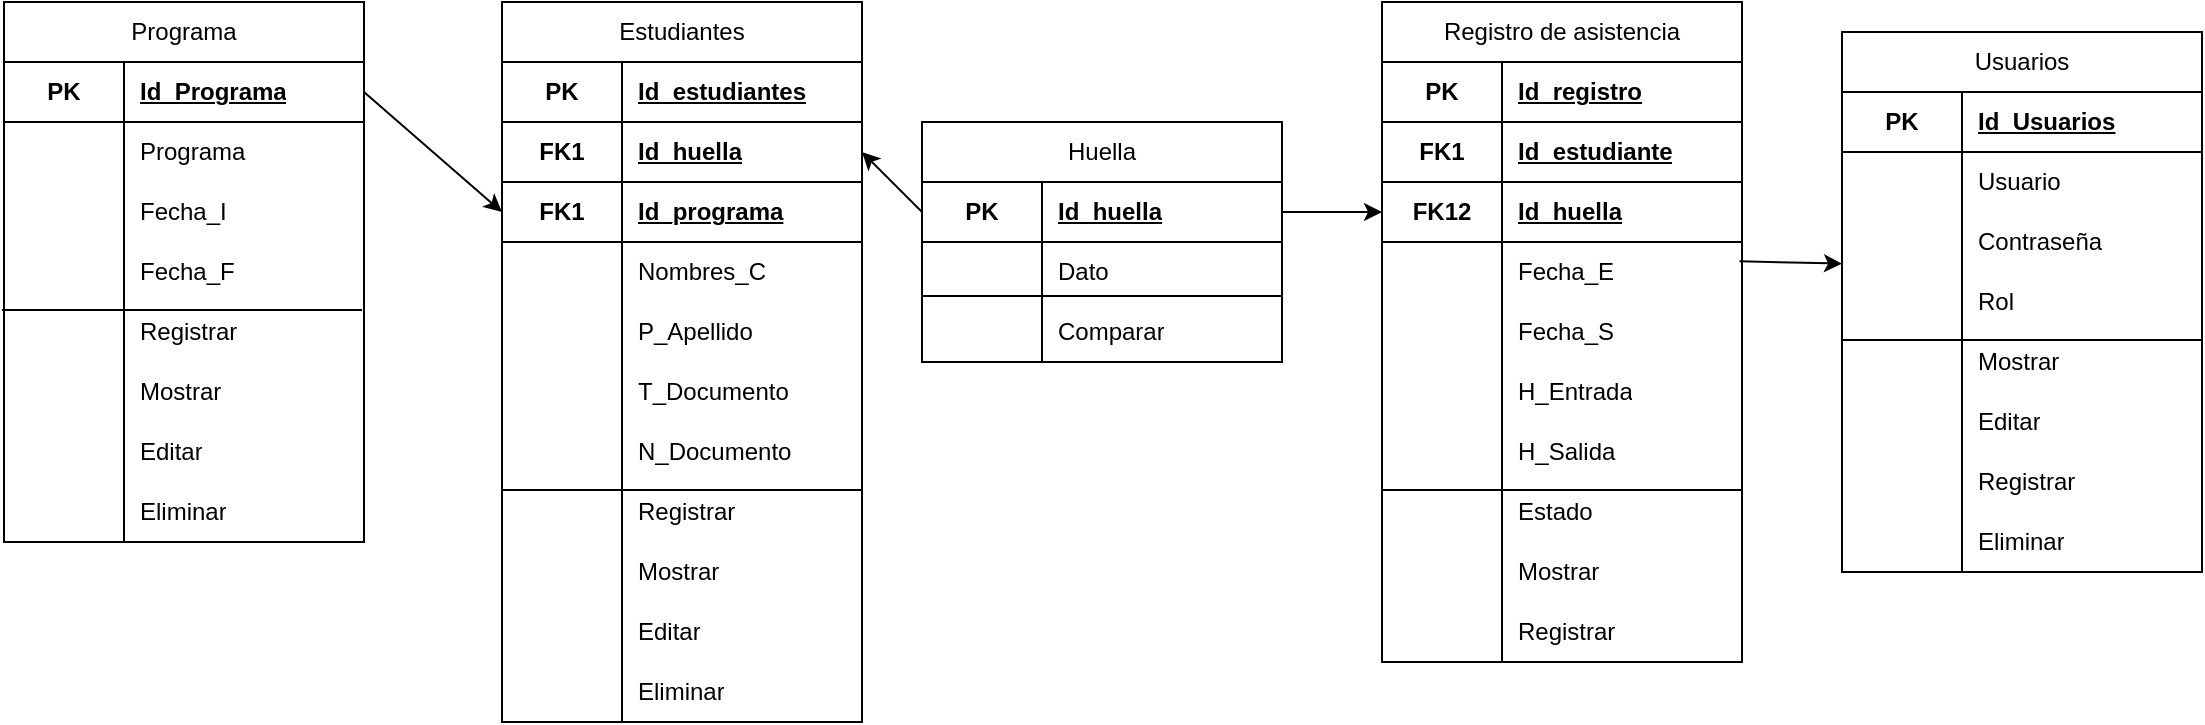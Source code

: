<mxfile version="24.8.4" pages="2">
  <diagram name="Página-1" id="N-IiEtYV-n2JW1KhWnSg">
    <mxGraphModel dx="1908" dy="493" grid="1" gridSize="10" guides="1" tooltips="1" connect="1" arrows="1" fold="1" page="1" pageScale="1" pageWidth="827" pageHeight="1169" math="0" shadow="0">
      <root>
        <mxCell id="0" />
        <mxCell id="1" parent="0" />
        <mxCell id="MlTrHoWrDlrNRVHOBe1T-79" value="&lt;div&gt;&lt;span style=&quot;font-weight: 400;&quot;&gt;Usuarios&lt;/span&gt;&lt;/div&gt;" style="shape=table;startSize=30;container=1;collapsible=1;childLayout=tableLayout;fixedRows=1;rowLines=0;fontStyle=1;align=center;resizeLast=1;html=1;whiteSpace=wrap;" parent="1" vertex="1">
          <mxGeometry x="620" y="205" width="180" height="270" as="geometry" />
        </mxCell>
        <mxCell id="MlTrHoWrDlrNRVHOBe1T-80" value="" style="shape=tableRow;horizontal=0;startSize=0;swimlaneHead=0;swimlaneBody=0;fillColor=none;collapsible=0;dropTarget=0;points=[[0,0.5],[1,0.5]];portConstraint=eastwest;top=0;left=0;right=0;bottom=1;html=1;" parent="MlTrHoWrDlrNRVHOBe1T-79" vertex="1">
          <mxGeometry y="30" width="180" height="30" as="geometry" />
        </mxCell>
        <mxCell id="MlTrHoWrDlrNRVHOBe1T-81" value="PK" style="shape=partialRectangle;connectable=0;fillColor=none;top=0;left=0;bottom=0;right=0;fontStyle=1;overflow=hidden;html=1;whiteSpace=wrap;" parent="MlTrHoWrDlrNRVHOBe1T-80" vertex="1">
          <mxGeometry width="60" height="30" as="geometry">
            <mxRectangle width="60" height="30" as="alternateBounds" />
          </mxGeometry>
        </mxCell>
        <mxCell id="MlTrHoWrDlrNRVHOBe1T-82" value="Id_Usuarios" style="shape=partialRectangle;connectable=0;fillColor=none;top=0;left=0;bottom=0;right=0;align=left;spacingLeft=6;fontStyle=5;overflow=hidden;html=1;whiteSpace=wrap;" parent="MlTrHoWrDlrNRVHOBe1T-80" vertex="1">
          <mxGeometry x="60" width="120" height="30" as="geometry">
            <mxRectangle width="120" height="30" as="alternateBounds" />
          </mxGeometry>
        </mxCell>
        <mxCell id="MlTrHoWrDlrNRVHOBe1T-83" value="" style="shape=tableRow;horizontal=0;startSize=0;swimlaneHead=0;swimlaneBody=0;fillColor=none;collapsible=0;dropTarget=0;points=[[0,0.5],[1,0.5]];portConstraint=eastwest;top=0;left=0;right=0;bottom=0;html=1;" parent="MlTrHoWrDlrNRVHOBe1T-79" vertex="1">
          <mxGeometry y="60" width="180" height="30" as="geometry" />
        </mxCell>
        <mxCell id="MlTrHoWrDlrNRVHOBe1T-84" value="" style="shape=partialRectangle;connectable=0;fillColor=none;top=0;left=0;bottom=0;right=0;editable=1;overflow=hidden;html=1;whiteSpace=wrap;" parent="MlTrHoWrDlrNRVHOBe1T-83" vertex="1">
          <mxGeometry width="60" height="30" as="geometry">
            <mxRectangle width="60" height="30" as="alternateBounds" />
          </mxGeometry>
        </mxCell>
        <mxCell id="MlTrHoWrDlrNRVHOBe1T-85" value="Usuario" style="shape=partialRectangle;connectable=0;fillColor=none;top=0;left=0;bottom=0;right=0;align=left;spacingLeft=6;overflow=hidden;html=1;whiteSpace=wrap;" parent="MlTrHoWrDlrNRVHOBe1T-83" vertex="1">
          <mxGeometry x="60" width="120" height="30" as="geometry">
            <mxRectangle width="120" height="30" as="alternateBounds" />
          </mxGeometry>
        </mxCell>
        <mxCell id="MlTrHoWrDlrNRVHOBe1T-86" value="" style="shape=tableRow;horizontal=0;startSize=0;swimlaneHead=0;swimlaneBody=0;fillColor=none;collapsible=0;dropTarget=0;points=[[0,0.5],[1,0.5]];portConstraint=eastwest;top=0;left=0;right=0;bottom=0;html=1;" parent="MlTrHoWrDlrNRVHOBe1T-79" vertex="1">
          <mxGeometry y="90" width="180" height="30" as="geometry" />
        </mxCell>
        <mxCell id="MlTrHoWrDlrNRVHOBe1T-87" value="" style="shape=partialRectangle;connectable=0;fillColor=none;top=0;left=0;bottom=0;right=0;editable=1;overflow=hidden;html=1;whiteSpace=wrap;" parent="MlTrHoWrDlrNRVHOBe1T-86" vertex="1">
          <mxGeometry width="60" height="30" as="geometry">
            <mxRectangle width="60" height="30" as="alternateBounds" />
          </mxGeometry>
        </mxCell>
        <mxCell id="MlTrHoWrDlrNRVHOBe1T-88" value="Contraseña" style="shape=partialRectangle;connectable=0;fillColor=none;top=0;left=0;bottom=0;right=0;align=left;spacingLeft=6;overflow=hidden;html=1;whiteSpace=wrap;" parent="MlTrHoWrDlrNRVHOBe1T-86" vertex="1">
          <mxGeometry x="60" width="120" height="30" as="geometry">
            <mxRectangle width="120" height="30" as="alternateBounds" />
          </mxGeometry>
        </mxCell>
        <mxCell id="MlTrHoWrDlrNRVHOBe1T-89" value="" style="shape=tableRow;horizontal=0;startSize=0;swimlaneHead=0;swimlaneBody=0;fillColor=none;collapsible=0;dropTarget=0;points=[[0,0.5],[1,0.5]];portConstraint=eastwest;top=0;left=0;right=0;bottom=0;html=1;" parent="MlTrHoWrDlrNRVHOBe1T-79" vertex="1">
          <mxGeometry y="120" width="180" height="30" as="geometry" />
        </mxCell>
        <mxCell id="MlTrHoWrDlrNRVHOBe1T-90" value="" style="shape=partialRectangle;connectable=0;fillColor=none;top=0;left=0;bottom=0;right=0;editable=1;overflow=hidden;html=1;whiteSpace=wrap;" parent="MlTrHoWrDlrNRVHOBe1T-89" vertex="1">
          <mxGeometry width="60" height="30" as="geometry">
            <mxRectangle width="60" height="30" as="alternateBounds" />
          </mxGeometry>
        </mxCell>
        <mxCell id="MlTrHoWrDlrNRVHOBe1T-91" value="Rol" style="shape=partialRectangle;connectable=0;fillColor=none;top=0;left=0;bottom=0;right=0;align=left;spacingLeft=6;overflow=hidden;html=1;whiteSpace=wrap;" parent="MlTrHoWrDlrNRVHOBe1T-89" vertex="1">
          <mxGeometry x="60" width="120" height="30" as="geometry">
            <mxRectangle width="120" height="30" as="alternateBounds" />
          </mxGeometry>
        </mxCell>
        <mxCell id="MlTrHoWrDlrNRVHOBe1T-113" value="" style="shape=tableRow;horizontal=0;startSize=0;swimlaneHead=0;swimlaneBody=0;fillColor=none;collapsible=0;dropTarget=0;points=[[0,0.5],[1,0.5]];portConstraint=eastwest;top=0;left=0;right=0;bottom=0;html=1;" parent="MlTrHoWrDlrNRVHOBe1T-79" vertex="1">
          <mxGeometry y="150" width="180" height="30" as="geometry" />
        </mxCell>
        <mxCell id="MlTrHoWrDlrNRVHOBe1T-114" value="" style="shape=partialRectangle;connectable=0;fillColor=none;top=0;left=0;bottom=0;right=0;editable=1;overflow=hidden;html=1;whiteSpace=wrap;" parent="MlTrHoWrDlrNRVHOBe1T-113" vertex="1">
          <mxGeometry width="60" height="30" as="geometry">
            <mxRectangle width="60" height="30" as="alternateBounds" />
          </mxGeometry>
        </mxCell>
        <mxCell id="MlTrHoWrDlrNRVHOBe1T-115" value="Mostrar" style="shape=partialRectangle;connectable=0;fillColor=none;top=0;left=0;bottom=0;right=0;align=left;spacingLeft=6;overflow=hidden;html=1;whiteSpace=wrap;" parent="MlTrHoWrDlrNRVHOBe1T-113" vertex="1">
          <mxGeometry x="60" width="120" height="30" as="geometry">
            <mxRectangle width="120" height="30" as="alternateBounds" />
          </mxGeometry>
        </mxCell>
        <mxCell id="MlTrHoWrDlrNRVHOBe1T-146" value="" style="shape=tableRow;horizontal=0;startSize=0;swimlaneHead=0;swimlaneBody=0;fillColor=none;collapsible=0;dropTarget=0;points=[[0,0.5],[1,0.5]];portConstraint=eastwest;top=0;left=0;right=0;bottom=0;html=1;" parent="MlTrHoWrDlrNRVHOBe1T-79" vertex="1">
          <mxGeometry y="180" width="180" height="30" as="geometry" />
        </mxCell>
        <mxCell id="MlTrHoWrDlrNRVHOBe1T-147" value="" style="shape=partialRectangle;connectable=0;fillColor=none;top=0;left=0;bottom=0;right=0;editable=1;overflow=hidden;html=1;whiteSpace=wrap;" parent="MlTrHoWrDlrNRVHOBe1T-146" vertex="1">
          <mxGeometry width="60" height="30" as="geometry">
            <mxRectangle width="60" height="30" as="alternateBounds" />
          </mxGeometry>
        </mxCell>
        <mxCell id="MlTrHoWrDlrNRVHOBe1T-148" value="Editar" style="shape=partialRectangle;connectable=0;fillColor=none;top=0;left=0;bottom=0;right=0;align=left;spacingLeft=6;overflow=hidden;html=1;whiteSpace=wrap;" parent="MlTrHoWrDlrNRVHOBe1T-146" vertex="1">
          <mxGeometry x="60" width="120" height="30" as="geometry">
            <mxRectangle width="120" height="30" as="alternateBounds" />
          </mxGeometry>
        </mxCell>
        <mxCell id="MlTrHoWrDlrNRVHOBe1T-116" value="" style="shape=tableRow;horizontal=0;startSize=0;swimlaneHead=0;swimlaneBody=0;fillColor=none;collapsible=0;dropTarget=0;points=[[0,0.5],[1,0.5]];portConstraint=eastwest;top=0;left=0;right=0;bottom=0;html=1;" parent="MlTrHoWrDlrNRVHOBe1T-79" vertex="1">
          <mxGeometry y="210" width="180" height="30" as="geometry" />
        </mxCell>
        <mxCell id="MlTrHoWrDlrNRVHOBe1T-117" value="" style="shape=partialRectangle;connectable=0;fillColor=none;top=0;left=0;bottom=0;right=0;editable=1;overflow=hidden;html=1;whiteSpace=wrap;" parent="MlTrHoWrDlrNRVHOBe1T-116" vertex="1">
          <mxGeometry width="60" height="30" as="geometry">
            <mxRectangle width="60" height="30" as="alternateBounds" />
          </mxGeometry>
        </mxCell>
        <mxCell id="MlTrHoWrDlrNRVHOBe1T-118" value="Registrar" style="shape=partialRectangle;connectable=0;fillColor=none;top=0;left=0;bottom=0;right=0;align=left;spacingLeft=6;overflow=hidden;html=1;whiteSpace=wrap;" parent="MlTrHoWrDlrNRVHOBe1T-116" vertex="1">
          <mxGeometry x="60" width="120" height="30" as="geometry">
            <mxRectangle width="120" height="30" as="alternateBounds" />
          </mxGeometry>
        </mxCell>
        <mxCell id="MlTrHoWrDlrNRVHOBe1T-119" value="" style="shape=tableRow;horizontal=0;startSize=0;swimlaneHead=0;swimlaneBody=0;fillColor=none;collapsible=0;dropTarget=0;points=[[0,0.5],[1,0.5]];portConstraint=eastwest;top=0;left=0;right=0;bottom=0;html=1;" parent="MlTrHoWrDlrNRVHOBe1T-79" vertex="1">
          <mxGeometry y="240" width="180" height="30" as="geometry" />
        </mxCell>
        <mxCell id="MlTrHoWrDlrNRVHOBe1T-120" value="" style="shape=partialRectangle;connectable=0;fillColor=none;top=0;left=0;bottom=0;right=0;editable=1;overflow=hidden;html=1;whiteSpace=wrap;" parent="MlTrHoWrDlrNRVHOBe1T-119" vertex="1">
          <mxGeometry width="60" height="30" as="geometry">
            <mxRectangle width="60" height="30" as="alternateBounds" />
          </mxGeometry>
        </mxCell>
        <mxCell id="MlTrHoWrDlrNRVHOBe1T-121" value="Eliminar" style="shape=partialRectangle;connectable=0;fillColor=none;top=0;left=0;bottom=0;right=0;align=left;spacingLeft=6;overflow=hidden;html=1;whiteSpace=wrap;" parent="MlTrHoWrDlrNRVHOBe1T-119" vertex="1">
          <mxGeometry x="60" width="120" height="30" as="geometry">
            <mxRectangle width="120" height="30" as="alternateBounds" />
          </mxGeometry>
        </mxCell>
        <mxCell id="MlTrHoWrDlrNRVHOBe1T-122" value="" style="line;strokeWidth=1;fillColor=none;align=left;verticalAlign=middle;spacingTop=-1;spacingLeft=3;spacingRight=3;rotatable=0;labelPosition=right;points=[];portConstraint=eastwest;strokeColor=inherit;" parent="1" vertex="1">
          <mxGeometry x="620" y="355" width="180" height="8" as="geometry" />
        </mxCell>
        <mxCell id="jRFx11IN6RfXpGPM8WfA-1" value="&lt;div&gt;&lt;span style=&quot;font-weight: 400;&quot;&gt;Registro de asistencia&lt;/span&gt;&lt;/div&gt;" style="shape=table;startSize=30;container=1;collapsible=1;childLayout=tableLayout;fixedRows=1;rowLines=0;fontStyle=1;align=center;resizeLast=1;html=1;whiteSpace=wrap;" vertex="1" parent="1">
          <mxGeometry x="390" y="190" width="180" height="330" as="geometry" />
        </mxCell>
        <mxCell id="jRFx11IN6RfXpGPM8WfA-48" value="" style="shape=tableRow;horizontal=0;startSize=0;swimlaneHead=0;swimlaneBody=0;fillColor=none;collapsible=0;dropTarget=0;points=[[0,0.5],[1,0.5]];portConstraint=eastwest;top=0;left=0;right=0;bottom=1;html=1;" vertex="1" parent="jRFx11IN6RfXpGPM8WfA-1">
          <mxGeometry y="30" width="180" height="30" as="geometry" />
        </mxCell>
        <mxCell id="jRFx11IN6RfXpGPM8WfA-49" value="PK" style="shape=partialRectangle;connectable=0;fillColor=none;top=0;left=0;bottom=0;right=0;fontStyle=1;overflow=hidden;html=1;whiteSpace=wrap;" vertex="1" parent="jRFx11IN6RfXpGPM8WfA-48">
          <mxGeometry width="60" height="30" as="geometry">
            <mxRectangle width="60" height="30" as="alternateBounds" />
          </mxGeometry>
        </mxCell>
        <mxCell id="jRFx11IN6RfXpGPM8WfA-50" value="Id_registro" style="shape=partialRectangle;connectable=0;fillColor=none;top=0;left=0;bottom=0;right=0;align=left;spacingLeft=6;fontStyle=5;overflow=hidden;html=1;whiteSpace=wrap;" vertex="1" parent="jRFx11IN6RfXpGPM8WfA-48">
          <mxGeometry x="60" width="120" height="30" as="geometry">
            <mxRectangle width="120" height="30" as="alternateBounds" />
          </mxGeometry>
        </mxCell>
        <mxCell id="D_D-66K8TUbM2z1qBd06-203" value="" style="shape=tableRow;horizontal=0;startSize=0;swimlaneHead=0;swimlaneBody=0;fillColor=none;collapsible=0;dropTarget=0;points=[[0,0.5],[1,0.5]];portConstraint=eastwest;top=0;left=0;right=0;bottom=1;html=1;" vertex="1" parent="jRFx11IN6RfXpGPM8WfA-1">
          <mxGeometry y="60" width="180" height="30" as="geometry" />
        </mxCell>
        <mxCell id="D_D-66K8TUbM2z1qBd06-204" value="FK1" style="shape=partialRectangle;connectable=0;fillColor=none;top=0;left=0;bottom=0;right=0;fontStyle=1;overflow=hidden;html=1;whiteSpace=wrap;" vertex="1" parent="D_D-66K8TUbM2z1qBd06-203">
          <mxGeometry width="60" height="30" as="geometry">
            <mxRectangle width="60" height="30" as="alternateBounds" />
          </mxGeometry>
        </mxCell>
        <mxCell id="D_D-66K8TUbM2z1qBd06-205" value="Id_estudiante" style="shape=partialRectangle;connectable=0;fillColor=none;top=0;left=0;bottom=0;right=0;align=left;spacingLeft=6;fontStyle=5;overflow=hidden;html=1;whiteSpace=wrap;" vertex="1" parent="D_D-66K8TUbM2z1qBd06-203">
          <mxGeometry x="60" width="120" height="30" as="geometry">
            <mxRectangle width="120" height="30" as="alternateBounds" />
          </mxGeometry>
        </mxCell>
        <mxCell id="jRFx11IN6RfXpGPM8WfA-2" value="" style="shape=tableRow;horizontal=0;startSize=0;swimlaneHead=0;swimlaneBody=0;fillColor=none;collapsible=0;dropTarget=0;points=[[0,0.5],[1,0.5]];portConstraint=eastwest;top=0;left=0;right=0;bottom=1;html=1;" vertex="1" parent="jRFx11IN6RfXpGPM8WfA-1">
          <mxGeometry y="90" width="180" height="30" as="geometry" />
        </mxCell>
        <mxCell id="jRFx11IN6RfXpGPM8WfA-3" value="FK12" style="shape=partialRectangle;connectable=0;fillColor=none;top=0;left=0;bottom=0;right=0;fontStyle=1;overflow=hidden;html=1;whiteSpace=wrap;" vertex="1" parent="jRFx11IN6RfXpGPM8WfA-2">
          <mxGeometry width="60" height="30" as="geometry">
            <mxRectangle width="60" height="30" as="alternateBounds" />
          </mxGeometry>
        </mxCell>
        <mxCell id="jRFx11IN6RfXpGPM8WfA-4" value="Id_huella" style="shape=partialRectangle;connectable=0;fillColor=none;top=0;left=0;bottom=0;right=0;align=left;spacingLeft=6;fontStyle=5;overflow=hidden;html=1;whiteSpace=wrap;" vertex="1" parent="jRFx11IN6RfXpGPM8WfA-2">
          <mxGeometry x="60" width="120" height="30" as="geometry">
            <mxRectangle width="120" height="30" as="alternateBounds" />
          </mxGeometry>
        </mxCell>
        <mxCell id="jRFx11IN6RfXpGPM8WfA-64" value="" style="shape=tableRow;horizontal=0;startSize=0;swimlaneHead=0;swimlaneBody=0;fillColor=none;collapsible=0;dropTarget=0;points=[[0,0.5],[1,0.5]];portConstraint=eastwest;top=0;left=0;right=0;bottom=0;html=1;" vertex="1" parent="jRFx11IN6RfXpGPM8WfA-1">
          <mxGeometry y="120" width="180" height="30" as="geometry" />
        </mxCell>
        <mxCell id="jRFx11IN6RfXpGPM8WfA-65" value="" style="shape=partialRectangle;connectable=0;fillColor=none;top=0;left=0;bottom=0;right=0;editable=1;overflow=hidden;html=1;whiteSpace=wrap;" vertex="1" parent="jRFx11IN6RfXpGPM8WfA-64">
          <mxGeometry width="60" height="30" as="geometry">
            <mxRectangle width="60" height="30" as="alternateBounds" />
          </mxGeometry>
        </mxCell>
        <mxCell id="jRFx11IN6RfXpGPM8WfA-66" value="Fecha_E" style="shape=partialRectangle;connectable=0;fillColor=none;top=0;left=0;bottom=0;right=0;align=left;spacingLeft=6;overflow=hidden;html=1;whiteSpace=wrap;" vertex="1" parent="jRFx11IN6RfXpGPM8WfA-64">
          <mxGeometry x="60" width="120" height="30" as="geometry">
            <mxRectangle width="120" height="30" as="alternateBounds" />
          </mxGeometry>
        </mxCell>
        <mxCell id="jRFx11IN6RfXpGPM8WfA-67" value="" style="shape=tableRow;horizontal=0;startSize=0;swimlaneHead=0;swimlaneBody=0;fillColor=none;collapsible=0;dropTarget=0;points=[[0,0.5],[1,0.5]];portConstraint=eastwest;top=0;left=0;right=0;bottom=0;html=1;" vertex="1" parent="jRFx11IN6RfXpGPM8WfA-1">
          <mxGeometry y="150" width="180" height="30" as="geometry" />
        </mxCell>
        <mxCell id="jRFx11IN6RfXpGPM8WfA-68" value="" style="shape=partialRectangle;connectable=0;fillColor=none;top=0;left=0;bottom=0;right=0;editable=1;overflow=hidden;html=1;whiteSpace=wrap;" vertex="1" parent="jRFx11IN6RfXpGPM8WfA-67">
          <mxGeometry width="60" height="30" as="geometry">
            <mxRectangle width="60" height="30" as="alternateBounds" />
          </mxGeometry>
        </mxCell>
        <mxCell id="jRFx11IN6RfXpGPM8WfA-69" value="Fecha_S" style="shape=partialRectangle;connectable=0;fillColor=none;top=0;left=0;bottom=0;right=0;align=left;spacingLeft=6;overflow=hidden;html=1;whiteSpace=wrap;" vertex="1" parent="jRFx11IN6RfXpGPM8WfA-67">
          <mxGeometry x="60" width="120" height="30" as="geometry">
            <mxRectangle width="120" height="30" as="alternateBounds" />
          </mxGeometry>
        </mxCell>
        <mxCell id="jRFx11IN6RfXpGPM8WfA-5" value="" style="shape=tableRow;horizontal=0;startSize=0;swimlaneHead=0;swimlaneBody=0;fillColor=none;collapsible=0;dropTarget=0;points=[[0,0.5],[1,0.5]];portConstraint=eastwest;top=0;left=0;right=0;bottom=0;html=1;" vertex="1" parent="jRFx11IN6RfXpGPM8WfA-1">
          <mxGeometry y="180" width="180" height="30" as="geometry" />
        </mxCell>
        <mxCell id="jRFx11IN6RfXpGPM8WfA-6" value="" style="shape=partialRectangle;connectable=0;fillColor=none;top=0;left=0;bottom=0;right=0;editable=1;overflow=hidden;html=1;whiteSpace=wrap;" vertex="1" parent="jRFx11IN6RfXpGPM8WfA-5">
          <mxGeometry width="60" height="30" as="geometry">
            <mxRectangle width="60" height="30" as="alternateBounds" />
          </mxGeometry>
        </mxCell>
        <mxCell id="jRFx11IN6RfXpGPM8WfA-7" value="H_Entrada" style="shape=partialRectangle;connectable=0;fillColor=none;top=0;left=0;bottom=0;right=0;align=left;spacingLeft=6;overflow=hidden;html=1;whiteSpace=wrap;" vertex="1" parent="jRFx11IN6RfXpGPM8WfA-5">
          <mxGeometry x="60" width="120" height="30" as="geometry">
            <mxRectangle width="120" height="30" as="alternateBounds" />
          </mxGeometry>
        </mxCell>
        <mxCell id="jRFx11IN6RfXpGPM8WfA-8" value="" style="shape=tableRow;horizontal=0;startSize=0;swimlaneHead=0;swimlaneBody=0;fillColor=none;collapsible=0;dropTarget=0;points=[[0,0.5],[1,0.5]];portConstraint=eastwest;top=0;left=0;right=0;bottom=0;html=1;" vertex="1" parent="jRFx11IN6RfXpGPM8WfA-1">
          <mxGeometry y="210" width="180" height="30" as="geometry" />
        </mxCell>
        <mxCell id="jRFx11IN6RfXpGPM8WfA-9" value="" style="shape=partialRectangle;connectable=0;fillColor=none;top=0;left=0;bottom=0;right=0;editable=1;overflow=hidden;html=1;whiteSpace=wrap;" vertex="1" parent="jRFx11IN6RfXpGPM8WfA-8">
          <mxGeometry width="60" height="30" as="geometry">
            <mxRectangle width="60" height="30" as="alternateBounds" />
          </mxGeometry>
        </mxCell>
        <mxCell id="jRFx11IN6RfXpGPM8WfA-10" value="H_Salida" style="shape=partialRectangle;connectable=0;fillColor=none;top=0;left=0;bottom=0;right=0;align=left;spacingLeft=6;overflow=hidden;html=1;whiteSpace=wrap;" vertex="1" parent="jRFx11IN6RfXpGPM8WfA-8">
          <mxGeometry x="60" width="120" height="30" as="geometry">
            <mxRectangle width="120" height="30" as="alternateBounds" />
          </mxGeometry>
        </mxCell>
        <mxCell id="jRFx11IN6RfXpGPM8WfA-11" value="" style="shape=tableRow;horizontal=0;startSize=0;swimlaneHead=0;swimlaneBody=0;fillColor=none;collapsible=0;dropTarget=0;points=[[0,0.5],[1,0.5]];portConstraint=eastwest;top=0;left=0;right=0;bottom=0;html=1;" vertex="1" parent="jRFx11IN6RfXpGPM8WfA-1">
          <mxGeometry y="240" width="180" height="30" as="geometry" />
        </mxCell>
        <mxCell id="jRFx11IN6RfXpGPM8WfA-12" value="" style="shape=partialRectangle;connectable=0;fillColor=none;top=0;left=0;bottom=0;right=0;editable=1;overflow=hidden;html=1;whiteSpace=wrap;" vertex="1" parent="jRFx11IN6RfXpGPM8WfA-11">
          <mxGeometry width="60" height="30" as="geometry">
            <mxRectangle width="60" height="30" as="alternateBounds" />
          </mxGeometry>
        </mxCell>
        <mxCell id="jRFx11IN6RfXpGPM8WfA-13" value="Estado" style="shape=partialRectangle;connectable=0;fillColor=none;top=0;left=0;bottom=0;right=0;align=left;spacingLeft=6;overflow=hidden;html=1;whiteSpace=wrap;" vertex="1" parent="jRFx11IN6RfXpGPM8WfA-11">
          <mxGeometry x="60" width="120" height="30" as="geometry">
            <mxRectangle width="120" height="30" as="alternateBounds" />
          </mxGeometry>
        </mxCell>
        <mxCell id="jRFx11IN6RfXpGPM8WfA-35" value="" style="shape=tableRow;horizontal=0;startSize=0;swimlaneHead=0;swimlaneBody=0;fillColor=none;collapsible=0;dropTarget=0;points=[[0,0.5],[1,0.5]];portConstraint=eastwest;top=0;left=0;right=0;bottom=0;html=1;" vertex="1" parent="jRFx11IN6RfXpGPM8WfA-1">
          <mxGeometry y="270" width="180" height="30" as="geometry" />
        </mxCell>
        <mxCell id="jRFx11IN6RfXpGPM8WfA-36" value="" style="shape=partialRectangle;connectable=0;fillColor=none;top=0;left=0;bottom=0;right=0;editable=1;overflow=hidden;html=1;whiteSpace=wrap;" vertex="1" parent="jRFx11IN6RfXpGPM8WfA-35">
          <mxGeometry width="60" height="30" as="geometry">
            <mxRectangle width="60" height="30" as="alternateBounds" />
          </mxGeometry>
        </mxCell>
        <mxCell id="jRFx11IN6RfXpGPM8WfA-37" value="Mostrar" style="shape=partialRectangle;connectable=0;fillColor=none;top=0;left=0;bottom=0;right=0;align=left;spacingLeft=6;overflow=hidden;html=1;whiteSpace=wrap;" vertex="1" parent="jRFx11IN6RfXpGPM8WfA-35">
          <mxGeometry x="60" width="120" height="30" as="geometry">
            <mxRectangle width="120" height="30" as="alternateBounds" />
          </mxGeometry>
        </mxCell>
        <mxCell id="jRFx11IN6RfXpGPM8WfA-38" value="" style="shape=tableRow;horizontal=0;startSize=0;swimlaneHead=0;swimlaneBody=0;fillColor=none;collapsible=0;dropTarget=0;points=[[0,0.5],[1,0.5]];portConstraint=eastwest;top=0;left=0;right=0;bottom=0;html=1;" vertex="1" parent="jRFx11IN6RfXpGPM8WfA-1">
          <mxGeometry y="300" width="180" height="30" as="geometry" />
        </mxCell>
        <mxCell id="jRFx11IN6RfXpGPM8WfA-39" value="" style="shape=partialRectangle;connectable=0;fillColor=none;top=0;left=0;bottom=0;right=0;editable=1;overflow=hidden;html=1;whiteSpace=wrap;" vertex="1" parent="jRFx11IN6RfXpGPM8WfA-38">
          <mxGeometry width="60" height="30" as="geometry">
            <mxRectangle width="60" height="30" as="alternateBounds" />
          </mxGeometry>
        </mxCell>
        <mxCell id="jRFx11IN6RfXpGPM8WfA-40" value="Registrar" style="shape=partialRectangle;connectable=0;fillColor=none;top=0;left=0;bottom=0;right=0;align=left;spacingLeft=6;overflow=hidden;html=1;whiteSpace=wrap;" vertex="1" parent="jRFx11IN6RfXpGPM8WfA-38">
          <mxGeometry x="60" width="120" height="30" as="geometry">
            <mxRectangle width="120" height="30" as="alternateBounds" />
          </mxGeometry>
        </mxCell>
        <mxCell id="jRFx11IN6RfXpGPM8WfA-44" value="" style="line;strokeWidth=1;fillColor=none;align=left;verticalAlign=middle;spacingTop=-1;spacingLeft=3;spacingRight=3;rotatable=0;labelPosition=right;points=[];portConstraint=eastwest;strokeColor=inherit;" vertex="1" parent="1">
          <mxGeometry x="390" y="430" width="180" height="8" as="geometry" />
        </mxCell>
        <mxCell id="jRFx11IN6RfXpGPM8WfA-71" style="rounded=0;orthogonalLoop=1;jettySize=auto;html=1;entryX=0;entryY=0.861;entryDx=0;entryDy=0;exitX=0.993;exitY=0.322;exitDx=0;exitDy=0;entryPerimeter=0;exitPerimeter=0;" edge="1" parent="1" source="jRFx11IN6RfXpGPM8WfA-64" target="MlTrHoWrDlrNRVHOBe1T-86">
          <mxGeometry relative="1" as="geometry" />
        </mxCell>
        <mxCell id="D_D-66K8TUbM2z1qBd06-30" value="&lt;div&gt;&lt;span style=&quot;font-weight: 400;&quot;&gt;Huella&lt;/span&gt;&lt;/div&gt;" style="shape=table;startSize=30;container=1;collapsible=1;childLayout=tableLayout;fixedRows=1;rowLines=0;fontStyle=1;align=center;resizeLast=1;html=1;whiteSpace=wrap;" vertex="1" parent="1">
          <mxGeometry x="160" y="250" width="180" height="120" as="geometry" />
        </mxCell>
        <mxCell id="D_D-66K8TUbM2z1qBd06-31" value="" style="shape=tableRow;horizontal=0;startSize=0;swimlaneHead=0;swimlaneBody=0;fillColor=none;collapsible=0;dropTarget=0;points=[[0,0.5],[1,0.5]];portConstraint=eastwest;top=0;left=0;right=0;bottom=1;html=1;" vertex="1" parent="D_D-66K8TUbM2z1qBd06-30">
          <mxGeometry y="30" width="180" height="30" as="geometry" />
        </mxCell>
        <mxCell id="D_D-66K8TUbM2z1qBd06-32" value="PK" style="shape=partialRectangle;connectable=0;fillColor=none;top=0;left=0;bottom=0;right=0;fontStyle=1;overflow=hidden;html=1;whiteSpace=wrap;" vertex="1" parent="D_D-66K8TUbM2z1qBd06-31">
          <mxGeometry width="60" height="30" as="geometry">
            <mxRectangle width="60" height="30" as="alternateBounds" />
          </mxGeometry>
        </mxCell>
        <mxCell id="D_D-66K8TUbM2z1qBd06-33" value="Id_huella" style="shape=partialRectangle;connectable=0;fillColor=none;top=0;left=0;bottom=0;right=0;align=left;spacingLeft=6;fontStyle=5;overflow=hidden;html=1;whiteSpace=wrap;" vertex="1" parent="D_D-66K8TUbM2z1qBd06-31">
          <mxGeometry x="60" width="120" height="30" as="geometry">
            <mxRectangle width="120" height="30" as="alternateBounds" />
          </mxGeometry>
        </mxCell>
        <mxCell id="D_D-66K8TUbM2z1qBd06-34" value="" style="shape=tableRow;horizontal=0;startSize=0;swimlaneHead=0;swimlaneBody=0;fillColor=none;collapsible=0;dropTarget=0;points=[[0,0.5],[1,0.5]];portConstraint=eastwest;top=0;left=0;right=0;bottom=0;html=1;" vertex="1" parent="D_D-66K8TUbM2z1qBd06-30">
          <mxGeometry y="60" width="180" height="30" as="geometry" />
        </mxCell>
        <mxCell id="D_D-66K8TUbM2z1qBd06-35" value="" style="shape=partialRectangle;connectable=0;fillColor=none;top=0;left=0;bottom=0;right=0;editable=1;overflow=hidden;html=1;whiteSpace=wrap;" vertex="1" parent="D_D-66K8TUbM2z1qBd06-34">
          <mxGeometry width="60" height="30" as="geometry">
            <mxRectangle width="60" height="30" as="alternateBounds" />
          </mxGeometry>
        </mxCell>
        <mxCell id="D_D-66K8TUbM2z1qBd06-36" value="Dato" style="shape=partialRectangle;connectable=0;fillColor=none;top=0;left=0;bottom=0;right=0;align=left;spacingLeft=6;overflow=hidden;html=1;whiteSpace=wrap;" vertex="1" parent="D_D-66K8TUbM2z1qBd06-34">
          <mxGeometry x="60" width="120" height="30" as="geometry">
            <mxRectangle width="120" height="30" as="alternateBounds" />
          </mxGeometry>
        </mxCell>
        <mxCell id="D_D-66K8TUbM2z1qBd06-52" value="" style="shape=tableRow;horizontal=0;startSize=0;swimlaneHead=0;swimlaneBody=0;fillColor=none;collapsible=0;dropTarget=0;points=[[0,0.5],[1,0.5]];portConstraint=eastwest;top=0;left=0;right=0;bottom=0;html=1;" vertex="1" parent="D_D-66K8TUbM2z1qBd06-30">
          <mxGeometry y="90" width="180" height="30" as="geometry" />
        </mxCell>
        <mxCell id="D_D-66K8TUbM2z1qBd06-53" value="" style="shape=partialRectangle;connectable=0;fillColor=none;top=0;left=0;bottom=0;right=0;editable=1;overflow=hidden;html=1;whiteSpace=wrap;" vertex="1" parent="D_D-66K8TUbM2z1qBd06-52">
          <mxGeometry width="60" height="30" as="geometry">
            <mxRectangle width="60" height="30" as="alternateBounds" />
          </mxGeometry>
        </mxCell>
        <mxCell id="D_D-66K8TUbM2z1qBd06-54" value="Comparar" style="shape=partialRectangle;connectable=0;fillColor=none;top=0;left=0;bottom=0;right=0;align=left;spacingLeft=6;overflow=hidden;html=1;whiteSpace=wrap;" vertex="1" parent="D_D-66K8TUbM2z1qBd06-52">
          <mxGeometry x="60" width="120" height="30" as="geometry">
            <mxRectangle width="120" height="30" as="alternateBounds" />
          </mxGeometry>
        </mxCell>
        <mxCell id="D_D-66K8TUbM2z1qBd06-55" value="" style="line;strokeWidth=1;fillColor=none;align=left;verticalAlign=middle;spacingTop=-1;spacingLeft=3;spacingRight=3;rotatable=0;labelPosition=right;points=[];portConstraint=eastwest;strokeColor=inherit;" vertex="1" parent="1">
          <mxGeometry x="160" y="333" width="180" height="8" as="geometry" />
        </mxCell>
        <mxCell id="D_D-66K8TUbM2z1qBd06-132" value="&lt;div&gt;&lt;span style=&quot;font-weight: 400;&quot;&gt;Estudiantes&lt;/span&gt;&lt;/div&gt;" style="shape=table;startSize=30;container=1;collapsible=1;childLayout=tableLayout;fixedRows=1;rowLines=0;fontStyle=1;align=center;resizeLast=1;html=1;whiteSpace=wrap;" vertex="1" parent="1">
          <mxGeometry x="-50" y="190" width="180" height="360" as="geometry" />
        </mxCell>
        <mxCell id="D_D-66K8TUbM2z1qBd06-133" value="" style="shape=tableRow;horizontal=0;startSize=0;swimlaneHead=0;swimlaneBody=0;fillColor=none;collapsible=0;dropTarget=0;points=[[0,0.5],[1,0.5]];portConstraint=eastwest;top=0;left=0;right=0;bottom=1;html=1;" vertex="1" parent="D_D-66K8TUbM2z1qBd06-132">
          <mxGeometry y="30" width="180" height="30" as="geometry" />
        </mxCell>
        <mxCell id="D_D-66K8TUbM2z1qBd06-134" value="PK" style="shape=partialRectangle;connectable=0;fillColor=none;top=0;left=0;bottom=0;right=0;fontStyle=1;overflow=hidden;html=1;whiteSpace=wrap;" vertex="1" parent="D_D-66K8TUbM2z1qBd06-133">
          <mxGeometry width="60" height="30" as="geometry">
            <mxRectangle width="60" height="30" as="alternateBounds" />
          </mxGeometry>
        </mxCell>
        <mxCell id="D_D-66K8TUbM2z1qBd06-135" value="Id_estudiantes" style="shape=partialRectangle;connectable=0;fillColor=none;top=0;left=0;bottom=0;right=0;align=left;spacingLeft=6;fontStyle=5;overflow=hidden;html=1;whiteSpace=wrap;" vertex="1" parent="D_D-66K8TUbM2z1qBd06-133">
          <mxGeometry x="60" width="120" height="30" as="geometry">
            <mxRectangle width="120" height="30" as="alternateBounds" />
          </mxGeometry>
        </mxCell>
        <mxCell id="D_D-66K8TUbM2z1qBd06-161" value="" style="shape=tableRow;horizontal=0;startSize=0;swimlaneHead=0;swimlaneBody=0;fillColor=none;collapsible=0;dropTarget=0;points=[[0,0.5],[1,0.5]];portConstraint=eastwest;top=0;left=0;right=0;bottom=1;html=1;" vertex="1" parent="D_D-66K8TUbM2z1qBd06-132">
          <mxGeometry y="60" width="180" height="30" as="geometry" />
        </mxCell>
        <mxCell id="D_D-66K8TUbM2z1qBd06-162" value="FK1" style="shape=partialRectangle;connectable=0;fillColor=none;top=0;left=0;bottom=0;right=0;fontStyle=1;overflow=hidden;html=1;whiteSpace=wrap;" vertex="1" parent="D_D-66K8TUbM2z1qBd06-161">
          <mxGeometry width="60" height="30" as="geometry">
            <mxRectangle width="60" height="30" as="alternateBounds" />
          </mxGeometry>
        </mxCell>
        <mxCell id="D_D-66K8TUbM2z1qBd06-163" value="Id_huella" style="shape=partialRectangle;connectable=0;fillColor=none;top=0;left=0;bottom=0;right=0;align=left;spacingLeft=6;fontStyle=5;overflow=hidden;html=1;whiteSpace=wrap;" vertex="1" parent="D_D-66K8TUbM2z1qBd06-161">
          <mxGeometry x="60" width="120" height="30" as="geometry">
            <mxRectangle width="120" height="30" as="alternateBounds" />
          </mxGeometry>
        </mxCell>
        <mxCell id="D_D-66K8TUbM2z1qBd06-136" value="" style="shape=tableRow;horizontal=0;startSize=0;swimlaneHead=0;swimlaneBody=0;fillColor=none;collapsible=0;dropTarget=0;points=[[0,0.5],[1,0.5]];portConstraint=eastwest;top=0;left=0;right=0;bottom=1;html=1;" vertex="1" parent="D_D-66K8TUbM2z1qBd06-132">
          <mxGeometry y="90" width="180" height="30" as="geometry" />
        </mxCell>
        <mxCell id="D_D-66K8TUbM2z1qBd06-137" value="FK1" style="shape=partialRectangle;connectable=0;fillColor=none;top=0;left=0;bottom=0;right=0;fontStyle=1;overflow=hidden;html=1;whiteSpace=wrap;" vertex="1" parent="D_D-66K8TUbM2z1qBd06-136">
          <mxGeometry width="60" height="30" as="geometry">
            <mxRectangle width="60" height="30" as="alternateBounds" />
          </mxGeometry>
        </mxCell>
        <mxCell id="D_D-66K8TUbM2z1qBd06-138" value="Id_programa" style="shape=partialRectangle;connectable=0;fillColor=none;top=0;left=0;bottom=0;right=0;align=left;spacingLeft=6;fontStyle=5;overflow=hidden;html=1;whiteSpace=wrap;" vertex="1" parent="D_D-66K8TUbM2z1qBd06-136">
          <mxGeometry x="60" width="120" height="30" as="geometry">
            <mxRectangle width="120" height="30" as="alternateBounds" />
          </mxGeometry>
        </mxCell>
        <mxCell id="D_D-66K8TUbM2z1qBd06-139" value="" style="shape=tableRow;horizontal=0;startSize=0;swimlaneHead=0;swimlaneBody=0;fillColor=none;collapsible=0;dropTarget=0;points=[[0,0.5],[1,0.5]];portConstraint=eastwest;top=0;left=0;right=0;bottom=0;html=1;" vertex="1" parent="D_D-66K8TUbM2z1qBd06-132">
          <mxGeometry y="120" width="180" height="30" as="geometry" />
        </mxCell>
        <mxCell id="D_D-66K8TUbM2z1qBd06-140" value="" style="shape=partialRectangle;connectable=0;fillColor=none;top=0;left=0;bottom=0;right=0;editable=1;overflow=hidden;html=1;whiteSpace=wrap;" vertex="1" parent="D_D-66K8TUbM2z1qBd06-139">
          <mxGeometry width="60" height="30" as="geometry">
            <mxRectangle width="60" height="30" as="alternateBounds" />
          </mxGeometry>
        </mxCell>
        <mxCell id="D_D-66K8TUbM2z1qBd06-141" value="Nombres_C" style="shape=partialRectangle;connectable=0;fillColor=none;top=0;left=0;bottom=0;right=0;align=left;spacingLeft=6;overflow=hidden;html=1;whiteSpace=wrap;" vertex="1" parent="D_D-66K8TUbM2z1qBd06-139">
          <mxGeometry x="60" width="120" height="30" as="geometry">
            <mxRectangle width="120" height="30" as="alternateBounds" />
          </mxGeometry>
        </mxCell>
        <mxCell id="D_D-66K8TUbM2z1qBd06-142" value="" style="shape=tableRow;horizontal=0;startSize=0;swimlaneHead=0;swimlaneBody=0;fillColor=none;collapsible=0;dropTarget=0;points=[[0,0.5],[1,0.5]];portConstraint=eastwest;top=0;left=0;right=0;bottom=0;html=1;" vertex="1" parent="D_D-66K8TUbM2z1qBd06-132">
          <mxGeometry y="150" width="180" height="30" as="geometry" />
        </mxCell>
        <mxCell id="D_D-66K8TUbM2z1qBd06-143" value="" style="shape=partialRectangle;connectable=0;fillColor=none;top=0;left=0;bottom=0;right=0;editable=1;overflow=hidden;html=1;whiteSpace=wrap;" vertex="1" parent="D_D-66K8TUbM2z1qBd06-142">
          <mxGeometry width="60" height="30" as="geometry">
            <mxRectangle width="60" height="30" as="alternateBounds" />
          </mxGeometry>
        </mxCell>
        <mxCell id="D_D-66K8TUbM2z1qBd06-144" value="P_Apellido" style="shape=partialRectangle;connectable=0;fillColor=none;top=0;left=0;bottom=0;right=0;align=left;spacingLeft=6;overflow=hidden;html=1;whiteSpace=wrap;" vertex="1" parent="D_D-66K8TUbM2z1qBd06-142">
          <mxGeometry x="60" width="120" height="30" as="geometry">
            <mxRectangle width="120" height="30" as="alternateBounds" />
          </mxGeometry>
        </mxCell>
        <mxCell id="D_D-66K8TUbM2z1qBd06-145" value="" style="shape=tableRow;horizontal=0;startSize=0;swimlaneHead=0;swimlaneBody=0;fillColor=none;collapsible=0;dropTarget=0;points=[[0,0.5],[1,0.5]];portConstraint=eastwest;top=0;left=0;right=0;bottom=0;html=1;" vertex="1" parent="D_D-66K8TUbM2z1qBd06-132">
          <mxGeometry y="180" width="180" height="30" as="geometry" />
        </mxCell>
        <mxCell id="D_D-66K8TUbM2z1qBd06-146" value="" style="shape=partialRectangle;connectable=0;fillColor=none;top=0;left=0;bottom=0;right=0;editable=1;overflow=hidden;html=1;whiteSpace=wrap;" vertex="1" parent="D_D-66K8TUbM2z1qBd06-145">
          <mxGeometry width="60" height="30" as="geometry">
            <mxRectangle width="60" height="30" as="alternateBounds" />
          </mxGeometry>
        </mxCell>
        <mxCell id="D_D-66K8TUbM2z1qBd06-147" value="T_Documento" style="shape=partialRectangle;connectable=0;fillColor=none;top=0;left=0;bottom=0;right=0;align=left;spacingLeft=6;overflow=hidden;html=1;whiteSpace=wrap;" vertex="1" parent="D_D-66K8TUbM2z1qBd06-145">
          <mxGeometry x="60" width="120" height="30" as="geometry">
            <mxRectangle width="120" height="30" as="alternateBounds" />
          </mxGeometry>
        </mxCell>
        <mxCell id="D_D-66K8TUbM2z1qBd06-148" value="" style="shape=tableRow;horizontal=0;startSize=0;swimlaneHead=0;swimlaneBody=0;fillColor=none;collapsible=0;dropTarget=0;points=[[0,0.5],[1,0.5]];portConstraint=eastwest;top=0;left=0;right=0;bottom=0;html=1;" vertex="1" parent="D_D-66K8TUbM2z1qBd06-132">
          <mxGeometry y="210" width="180" height="30" as="geometry" />
        </mxCell>
        <mxCell id="D_D-66K8TUbM2z1qBd06-149" value="" style="shape=partialRectangle;connectable=0;fillColor=none;top=0;left=0;bottom=0;right=0;editable=1;overflow=hidden;html=1;whiteSpace=wrap;" vertex="1" parent="D_D-66K8TUbM2z1qBd06-148">
          <mxGeometry width="60" height="30" as="geometry">
            <mxRectangle width="60" height="30" as="alternateBounds" />
          </mxGeometry>
        </mxCell>
        <mxCell id="D_D-66K8TUbM2z1qBd06-150" value="N_Documento" style="shape=partialRectangle;connectable=0;fillColor=none;top=0;left=0;bottom=0;right=0;align=left;spacingLeft=6;overflow=hidden;html=1;whiteSpace=wrap;" vertex="1" parent="D_D-66K8TUbM2z1qBd06-148">
          <mxGeometry x="60" width="120" height="30" as="geometry">
            <mxRectangle width="120" height="30" as="alternateBounds" />
          </mxGeometry>
        </mxCell>
        <mxCell id="D_D-66K8TUbM2z1qBd06-164" value="" style="shape=tableRow;horizontal=0;startSize=0;swimlaneHead=0;swimlaneBody=0;fillColor=none;collapsible=0;dropTarget=0;points=[[0,0.5],[1,0.5]];portConstraint=eastwest;top=0;left=0;right=0;bottom=0;html=1;" vertex="1" parent="D_D-66K8TUbM2z1qBd06-132">
          <mxGeometry y="240" width="180" height="30" as="geometry" />
        </mxCell>
        <mxCell id="D_D-66K8TUbM2z1qBd06-165" value="" style="shape=partialRectangle;connectable=0;fillColor=none;top=0;left=0;bottom=0;right=0;editable=1;overflow=hidden;html=1;whiteSpace=wrap;" vertex="1" parent="D_D-66K8TUbM2z1qBd06-164">
          <mxGeometry width="60" height="30" as="geometry">
            <mxRectangle width="60" height="30" as="alternateBounds" />
          </mxGeometry>
        </mxCell>
        <mxCell id="D_D-66K8TUbM2z1qBd06-166" value="Registrar" style="shape=partialRectangle;connectable=0;fillColor=none;top=0;left=0;bottom=0;right=0;align=left;spacingLeft=6;overflow=hidden;html=1;whiteSpace=wrap;" vertex="1" parent="D_D-66K8TUbM2z1qBd06-164">
          <mxGeometry x="60" width="120" height="30" as="geometry">
            <mxRectangle width="120" height="30" as="alternateBounds" />
          </mxGeometry>
        </mxCell>
        <mxCell id="D_D-66K8TUbM2z1qBd06-151" value="" style="shape=tableRow;horizontal=0;startSize=0;swimlaneHead=0;swimlaneBody=0;fillColor=none;collapsible=0;dropTarget=0;points=[[0,0.5],[1,0.5]];portConstraint=eastwest;top=0;left=0;right=0;bottom=0;html=1;" vertex="1" parent="D_D-66K8TUbM2z1qBd06-132">
          <mxGeometry y="270" width="180" height="30" as="geometry" />
        </mxCell>
        <mxCell id="D_D-66K8TUbM2z1qBd06-152" value="" style="shape=partialRectangle;connectable=0;fillColor=none;top=0;left=0;bottom=0;right=0;editable=1;overflow=hidden;html=1;whiteSpace=wrap;" vertex="1" parent="D_D-66K8TUbM2z1qBd06-151">
          <mxGeometry width="60" height="30" as="geometry">
            <mxRectangle width="60" height="30" as="alternateBounds" />
          </mxGeometry>
        </mxCell>
        <mxCell id="D_D-66K8TUbM2z1qBd06-153" value="Mostrar" style="shape=partialRectangle;connectable=0;fillColor=none;top=0;left=0;bottom=0;right=0;align=left;spacingLeft=6;overflow=hidden;html=1;whiteSpace=wrap;" vertex="1" parent="D_D-66K8TUbM2z1qBd06-151">
          <mxGeometry x="60" width="120" height="30" as="geometry">
            <mxRectangle width="120" height="30" as="alternateBounds" />
          </mxGeometry>
        </mxCell>
        <mxCell id="D_D-66K8TUbM2z1qBd06-154" value="" style="shape=tableRow;horizontal=0;startSize=0;swimlaneHead=0;swimlaneBody=0;fillColor=none;collapsible=0;dropTarget=0;points=[[0,0.5],[1,0.5]];portConstraint=eastwest;top=0;left=0;right=0;bottom=0;html=1;" vertex="1" parent="D_D-66K8TUbM2z1qBd06-132">
          <mxGeometry y="300" width="180" height="30" as="geometry" />
        </mxCell>
        <mxCell id="D_D-66K8TUbM2z1qBd06-155" value="" style="shape=partialRectangle;connectable=0;fillColor=none;top=0;left=0;bottom=0;right=0;editable=1;overflow=hidden;html=1;whiteSpace=wrap;" vertex="1" parent="D_D-66K8TUbM2z1qBd06-154">
          <mxGeometry width="60" height="30" as="geometry">
            <mxRectangle width="60" height="30" as="alternateBounds" />
          </mxGeometry>
        </mxCell>
        <mxCell id="D_D-66K8TUbM2z1qBd06-156" value="Editar" style="shape=partialRectangle;connectable=0;fillColor=none;top=0;left=0;bottom=0;right=0;align=left;spacingLeft=6;overflow=hidden;html=1;whiteSpace=wrap;" vertex="1" parent="D_D-66K8TUbM2z1qBd06-154">
          <mxGeometry x="60" width="120" height="30" as="geometry">
            <mxRectangle width="120" height="30" as="alternateBounds" />
          </mxGeometry>
        </mxCell>
        <mxCell id="D_D-66K8TUbM2z1qBd06-157" value="" style="shape=tableRow;horizontal=0;startSize=0;swimlaneHead=0;swimlaneBody=0;fillColor=none;collapsible=0;dropTarget=0;points=[[0,0.5],[1,0.5]];portConstraint=eastwest;top=0;left=0;right=0;bottom=0;html=1;" vertex="1" parent="D_D-66K8TUbM2z1qBd06-132">
          <mxGeometry y="330" width="180" height="30" as="geometry" />
        </mxCell>
        <mxCell id="D_D-66K8TUbM2z1qBd06-158" value="" style="shape=partialRectangle;connectable=0;fillColor=none;top=0;left=0;bottom=0;right=0;editable=1;overflow=hidden;html=1;whiteSpace=wrap;" vertex="1" parent="D_D-66K8TUbM2z1qBd06-157">
          <mxGeometry width="60" height="30" as="geometry">
            <mxRectangle width="60" height="30" as="alternateBounds" />
          </mxGeometry>
        </mxCell>
        <mxCell id="D_D-66K8TUbM2z1qBd06-159" value="Eliminar" style="shape=partialRectangle;connectable=0;fillColor=none;top=0;left=0;bottom=0;right=0;align=left;spacingLeft=6;overflow=hidden;html=1;whiteSpace=wrap;" vertex="1" parent="D_D-66K8TUbM2z1qBd06-157">
          <mxGeometry x="60" width="120" height="30" as="geometry">
            <mxRectangle width="120" height="30" as="alternateBounds" />
          </mxGeometry>
        </mxCell>
        <mxCell id="D_D-66K8TUbM2z1qBd06-160" value="" style="line;strokeWidth=1;fillColor=none;align=left;verticalAlign=middle;spacingTop=-1;spacingLeft=3;spacingRight=3;rotatable=0;labelPosition=right;points=[];portConstraint=eastwest;strokeColor=inherit;" vertex="1" parent="1">
          <mxGeometry x="-50" y="430" width="180" height="8" as="geometry" />
        </mxCell>
        <mxCell id="D_D-66K8TUbM2z1qBd06-167" value="&lt;span style=&quot;font-weight: 400;&quot;&gt;Programa&lt;/span&gt;" style="shape=table;startSize=30;container=1;collapsible=1;childLayout=tableLayout;fixedRows=1;rowLines=0;fontStyle=1;align=center;resizeLast=1;html=1;whiteSpace=wrap;" vertex="1" parent="1">
          <mxGeometry x="-299" y="190" width="180" height="270" as="geometry" />
        </mxCell>
        <mxCell id="D_D-66K8TUbM2z1qBd06-168" value="" style="shape=tableRow;horizontal=0;startSize=0;swimlaneHead=0;swimlaneBody=0;fillColor=none;collapsible=0;dropTarget=0;points=[[0,0.5],[1,0.5]];portConstraint=eastwest;top=0;left=0;right=0;bottom=1;html=1;" vertex="1" parent="D_D-66K8TUbM2z1qBd06-167">
          <mxGeometry y="30" width="180" height="30" as="geometry" />
        </mxCell>
        <mxCell id="D_D-66K8TUbM2z1qBd06-169" value="PK" style="shape=partialRectangle;connectable=0;fillColor=none;top=0;left=0;bottom=0;right=0;fontStyle=1;overflow=hidden;html=1;whiteSpace=wrap;" vertex="1" parent="D_D-66K8TUbM2z1qBd06-168">
          <mxGeometry width="60" height="30" as="geometry">
            <mxRectangle width="60" height="30" as="alternateBounds" />
          </mxGeometry>
        </mxCell>
        <mxCell id="D_D-66K8TUbM2z1qBd06-170" value="Id_Programa" style="shape=partialRectangle;connectable=0;fillColor=none;top=0;left=0;bottom=0;right=0;align=left;spacingLeft=6;fontStyle=5;overflow=hidden;html=1;whiteSpace=wrap;" vertex="1" parent="D_D-66K8TUbM2z1qBd06-168">
          <mxGeometry x="60" width="120" height="30" as="geometry">
            <mxRectangle width="120" height="30" as="alternateBounds" />
          </mxGeometry>
        </mxCell>
        <mxCell id="D_D-66K8TUbM2z1qBd06-177" value="" style="shape=tableRow;horizontal=0;startSize=0;swimlaneHead=0;swimlaneBody=0;fillColor=none;collapsible=0;dropTarget=0;points=[[0,0.5],[1,0.5]];portConstraint=eastwest;top=0;left=0;right=0;bottom=0;html=1;" vertex="1" parent="D_D-66K8TUbM2z1qBd06-167">
          <mxGeometry y="60" width="180" height="30" as="geometry" />
        </mxCell>
        <mxCell id="D_D-66K8TUbM2z1qBd06-178" value="" style="shape=partialRectangle;connectable=0;fillColor=none;top=0;left=0;bottom=0;right=0;editable=1;overflow=hidden;html=1;whiteSpace=wrap;" vertex="1" parent="D_D-66K8TUbM2z1qBd06-177">
          <mxGeometry width="60" height="30" as="geometry">
            <mxRectangle width="60" height="30" as="alternateBounds" />
          </mxGeometry>
        </mxCell>
        <mxCell id="D_D-66K8TUbM2z1qBd06-179" value="Programa" style="shape=partialRectangle;connectable=0;fillColor=none;top=0;left=0;bottom=0;right=0;align=left;spacingLeft=6;overflow=hidden;html=1;whiteSpace=wrap;" vertex="1" parent="D_D-66K8TUbM2z1qBd06-177">
          <mxGeometry x="60" width="120" height="30" as="geometry">
            <mxRectangle width="120" height="30" as="alternateBounds" />
          </mxGeometry>
        </mxCell>
        <mxCell id="D_D-66K8TUbM2z1qBd06-180" value="" style="shape=tableRow;horizontal=0;startSize=0;swimlaneHead=0;swimlaneBody=0;fillColor=none;collapsible=0;dropTarget=0;points=[[0,0.5],[1,0.5]];portConstraint=eastwest;top=0;left=0;right=0;bottom=0;html=1;" vertex="1" parent="D_D-66K8TUbM2z1qBd06-167">
          <mxGeometry y="90" width="180" height="30" as="geometry" />
        </mxCell>
        <mxCell id="D_D-66K8TUbM2z1qBd06-181" value="" style="shape=partialRectangle;connectable=0;fillColor=none;top=0;left=0;bottom=0;right=0;editable=1;overflow=hidden;html=1;whiteSpace=wrap;" vertex="1" parent="D_D-66K8TUbM2z1qBd06-180">
          <mxGeometry width="60" height="30" as="geometry">
            <mxRectangle width="60" height="30" as="alternateBounds" />
          </mxGeometry>
        </mxCell>
        <mxCell id="D_D-66K8TUbM2z1qBd06-182" value="Fecha_I" style="shape=partialRectangle;connectable=0;fillColor=none;top=0;left=0;bottom=0;right=0;align=left;spacingLeft=6;overflow=hidden;html=1;whiteSpace=wrap;" vertex="1" parent="D_D-66K8TUbM2z1qBd06-180">
          <mxGeometry x="60" width="120" height="30" as="geometry">
            <mxRectangle width="120" height="30" as="alternateBounds" />
          </mxGeometry>
        </mxCell>
        <mxCell id="D_D-66K8TUbM2z1qBd06-183" value="" style="shape=tableRow;horizontal=0;startSize=0;swimlaneHead=0;swimlaneBody=0;fillColor=none;collapsible=0;dropTarget=0;points=[[0,0.5],[1,0.5]];portConstraint=eastwest;top=0;left=0;right=0;bottom=0;html=1;" vertex="1" parent="D_D-66K8TUbM2z1qBd06-167">
          <mxGeometry y="120" width="180" height="30" as="geometry" />
        </mxCell>
        <mxCell id="D_D-66K8TUbM2z1qBd06-184" value="" style="shape=partialRectangle;connectable=0;fillColor=none;top=0;left=0;bottom=0;right=0;editable=1;overflow=hidden;html=1;whiteSpace=wrap;" vertex="1" parent="D_D-66K8TUbM2z1qBd06-183">
          <mxGeometry width="60" height="30" as="geometry">
            <mxRectangle width="60" height="30" as="alternateBounds" />
          </mxGeometry>
        </mxCell>
        <mxCell id="D_D-66K8TUbM2z1qBd06-185" value="Fecha_F" style="shape=partialRectangle;connectable=0;fillColor=none;top=0;left=0;bottom=0;right=0;align=left;spacingLeft=6;overflow=hidden;html=1;whiteSpace=wrap;" vertex="1" parent="D_D-66K8TUbM2z1qBd06-183">
          <mxGeometry x="60" width="120" height="30" as="geometry">
            <mxRectangle width="120" height="30" as="alternateBounds" />
          </mxGeometry>
        </mxCell>
        <mxCell id="D_D-66K8TUbM2z1qBd06-189" value="" style="shape=tableRow;horizontal=0;startSize=0;swimlaneHead=0;swimlaneBody=0;fillColor=none;collapsible=0;dropTarget=0;points=[[0,0.5],[1,0.5]];portConstraint=eastwest;top=0;left=0;right=0;bottom=0;html=1;" vertex="1" parent="D_D-66K8TUbM2z1qBd06-167">
          <mxGeometry y="150" width="180" height="30" as="geometry" />
        </mxCell>
        <mxCell id="D_D-66K8TUbM2z1qBd06-190" value="" style="shape=partialRectangle;connectable=0;fillColor=none;top=0;left=0;bottom=0;right=0;editable=1;overflow=hidden;html=1;whiteSpace=wrap;" vertex="1" parent="D_D-66K8TUbM2z1qBd06-189">
          <mxGeometry width="60" height="30" as="geometry">
            <mxRectangle width="60" height="30" as="alternateBounds" />
          </mxGeometry>
        </mxCell>
        <mxCell id="D_D-66K8TUbM2z1qBd06-191" value="Registrar" style="shape=partialRectangle;connectable=0;fillColor=none;top=0;left=0;bottom=0;right=0;align=left;spacingLeft=6;overflow=hidden;html=1;whiteSpace=wrap;" vertex="1" parent="D_D-66K8TUbM2z1qBd06-189">
          <mxGeometry x="60" width="120" height="30" as="geometry">
            <mxRectangle width="120" height="30" as="alternateBounds" />
          </mxGeometry>
        </mxCell>
        <mxCell id="D_D-66K8TUbM2z1qBd06-192" value="" style="shape=tableRow;horizontal=0;startSize=0;swimlaneHead=0;swimlaneBody=0;fillColor=none;collapsible=0;dropTarget=0;points=[[0,0.5],[1,0.5]];portConstraint=eastwest;top=0;left=0;right=0;bottom=0;html=1;" vertex="1" parent="D_D-66K8TUbM2z1qBd06-167">
          <mxGeometry y="180" width="180" height="30" as="geometry" />
        </mxCell>
        <mxCell id="D_D-66K8TUbM2z1qBd06-193" value="" style="shape=partialRectangle;connectable=0;fillColor=none;top=0;left=0;bottom=0;right=0;editable=1;overflow=hidden;html=1;whiteSpace=wrap;" vertex="1" parent="D_D-66K8TUbM2z1qBd06-192">
          <mxGeometry width="60" height="30" as="geometry">
            <mxRectangle width="60" height="30" as="alternateBounds" />
          </mxGeometry>
        </mxCell>
        <mxCell id="D_D-66K8TUbM2z1qBd06-194" value="Mostrar" style="shape=partialRectangle;connectable=0;fillColor=none;top=0;left=0;bottom=0;right=0;align=left;spacingLeft=6;overflow=hidden;html=1;whiteSpace=wrap;" vertex="1" parent="D_D-66K8TUbM2z1qBd06-192">
          <mxGeometry x="60" width="120" height="30" as="geometry">
            <mxRectangle width="120" height="30" as="alternateBounds" />
          </mxGeometry>
        </mxCell>
        <mxCell id="D_D-66K8TUbM2z1qBd06-195" value="" style="shape=tableRow;horizontal=0;startSize=0;swimlaneHead=0;swimlaneBody=0;fillColor=none;collapsible=0;dropTarget=0;points=[[0,0.5],[1,0.5]];portConstraint=eastwest;top=0;left=0;right=0;bottom=0;html=1;" vertex="1" parent="D_D-66K8TUbM2z1qBd06-167">
          <mxGeometry y="210" width="180" height="30" as="geometry" />
        </mxCell>
        <mxCell id="D_D-66K8TUbM2z1qBd06-196" value="" style="shape=partialRectangle;connectable=0;fillColor=none;top=0;left=0;bottom=0;right=0;editable=1;overflow=hidden;html=1;whiteSpace=wrap;" vertex="1" parent="D_D-66K8TUbM2z1qBd06-195">
          <mxGeometry width="60" height="30" as="geometry">
            <mxRectangle width="60" height="30" as="alternateBounds" />
          </mxGeometry>
        </mxCell>
        <mxCell id="D_D-66K8TUbM2z1qBd06-197" value="Editar" style="shape=partialRectangle;connectable=0;fillColor=none;top=0;left=0;bottom=0;right=0;align=left;spacingLeft=6;overflow=hidden;html=1;whiteSpace=wrap;" vertex="1" parent="D_D-66K8TUbM2z1qBd06-195">
          <mxGeometry x="60" width="120" height="30" as="geometry">
            <mxRectangle width="120" height="30" as="alternateBounds" />
          </mxGeometry>
        </mxCell>
        <mxCell id="D_D-66K8TUbM2z1qBd06-198" value="" style="shape=tableRow;horizontal=0;startSize=0;swimlaneHead=0;swimlaneBody=0;fillColor=none;collapsible=0;dropTarget=0;points=[[0,0.5],[1,0.5]];portConstraint=eastwest;top=0;left=0;right=0;bottom=0;html=1;" vertex="1" parent="D_D-66K8TUbM2z1qBd06-167">
          <mxGeometry y="240" width="180" height="30" as="geometry" />
        </mxCell>
        <mxCell id="D_D-66K8TUbM2z1qBd06-199" value="" style="shape=partialRectangle;connectable=0;fillColor=none;top=0;left=0;bottom=0;right=0;editable=1;overflow=hidden;html=1;whiteSpace=wrap;" vertex="1" parent="D_D-66K8TUbM2z1qBd06-198">
          <mxGeometry width="60" height="30" as="geometry">
            <mxRectangle width="60" height="30" as="alternateBounds" />
          </mxGeometry>
        </mxCell>
        <mxCell id="D_D-66K8TUbM2z1qBd06-200" value="Eliminar" style="shape=partialRectangle;connectable=0;fillColor=none;top=0;left=0;bottom=0;right=0;align=left;spacingLeft=6;overflow=hidden;html=1;whiteSpace=wrap;" vertex="1" parent="D_D-66K8TUbM2z1qBd06-198">
          <mxGeometry x="60" width="120" height="30" as="geometry">
            <mxRectangle width="120" height="30" as="alternateBounds" />
          </mxGeometry>
        </mxCell>
        <mxCell id="D_D-66K8TUbM2z1qBd06-201" value="" style="line;strokeWidth=1;fillColor=none;align=left;verticalAlign=middle;spacingTop=-1;spacingLeft=3;spacingRight=3;rotatable=0;labelPosition=right;points=[];portConstraint=eastwest;strokeColor=inherit;" vertex="1" parent="1">
          <mxGeometry x="-300" y="340" width="180" height="8" as="geometry" />
        </mxCell>
        <mxCell id="D_D-66K8TUbM2z1qBd06-206" style="rounded=0;orthogonalLoop=1;jettySize=auto;html=1;exitX=0;exitY=0.5;exitDx=0;exitDy=0;entryX=1;entryY=0.5;entryDx=0;entryDy=0;" edge="1" parent="1" source="D_D-66K8TUbM2z1qBd06-31" target="D_D-66K8TUbM2z1qBd06-161">
          <mxGeometry relative="1" as="geometry" />
        </mxCell>
        <mxCell id="D_D-66K8TUbM2z1qBd06-207" style="rounded=0;orthogonalLoop=1;jettySize=auto;html=1;" edge="1" parent="1" source="D_D-66K8TUbM2z1qBd06-31" target="jRFx11IN6RfXpGPM8WfA-2">
          <mxGeometry relative="1" as="geometry" />
        </mxCell>
        <mxCell id="D_D-66K8TUbM2z1qBd06-208" style="rounded=0;orthogonalLoop=1;jettySize=auto;html=1;entryX=0;entryY=0.5;entryDx=0;entryDy=0;exitX=1;exitY=0.5;exitDx=0;exitDy=0;" edge="1" parent="1" source="D_D-66K8TUbM2z1qBd06-168" target="D_D-66K8TUbM2z1qBd06-136">
          <mxGeometry relative="1" as="geometry" />
        </mxCell>
      </root>
    </mxGraphModel>
  </diagram>
  <diagram id="zzPhEUx8T_T3wb2FK3vU" name="Página-2">
    <mxGraphModel grid="1" page="1" gridSize="10" guides="1" tooltips="1" connect="1" arrows="1" fold="1" pageScale="1" pageWidth="827" pageHeight="1169" math="0" shadow="0">
      <root>
        <mxCell id="0" />
        <mxCell id="1" parent="0" />
      </root>
    </mxGraphModel>
  </diagram>
</mxfile>
